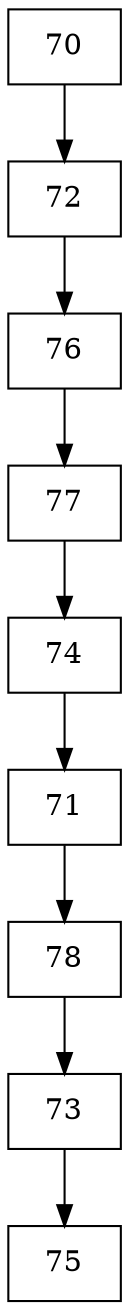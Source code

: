 digraph G {
  node [shape=record];
  node0 [label="{70}"];
  node0 -> node1;
  node1 [label="{72}"];
  node1 -> node2;
  node2 [label="{76}"];
  node2 -> node3;
  node3 [label="{77}"];
  node3 -> node4;
  node4 [label="{74}"];
  node4 -> node5;
  node5 [label="{71}"];
  node5 -> node6;
  node6 [label="{78}"];
  node6 -> node7;
  node7 [label="{73}"];
  node7 -> node8;
  node8 [label="{75}"];
}
